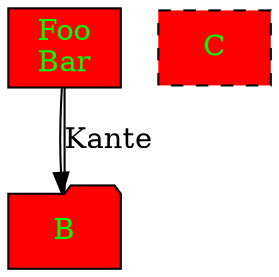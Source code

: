 digraph Name {
  NODE [shape=box,style=filled,fillcolor=red,fontcolor=green]
  A [label="Foo\nBar"];
  B [shape=folder];
  C [style="dashed,filled"];


  // dir=forward back both none controls arrow direction.
  A -> B;
  B -> A [dir=none,label="Kante"];
}
